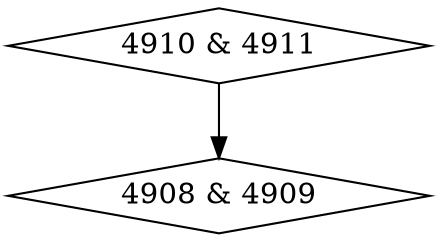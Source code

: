 digraph {
0 [label = "4908 & 4909", shape = diamond];
1 [label = "4910 & 4911", shape = diamond];
1->0;
}
